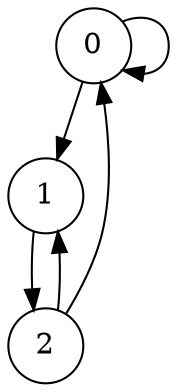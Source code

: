 digraph V {
    node [shape="circle"];
    0 -> 0;
    0 -> 1;
    1 -> 2;
    2 -> 0;
    2 -> 1;
}
